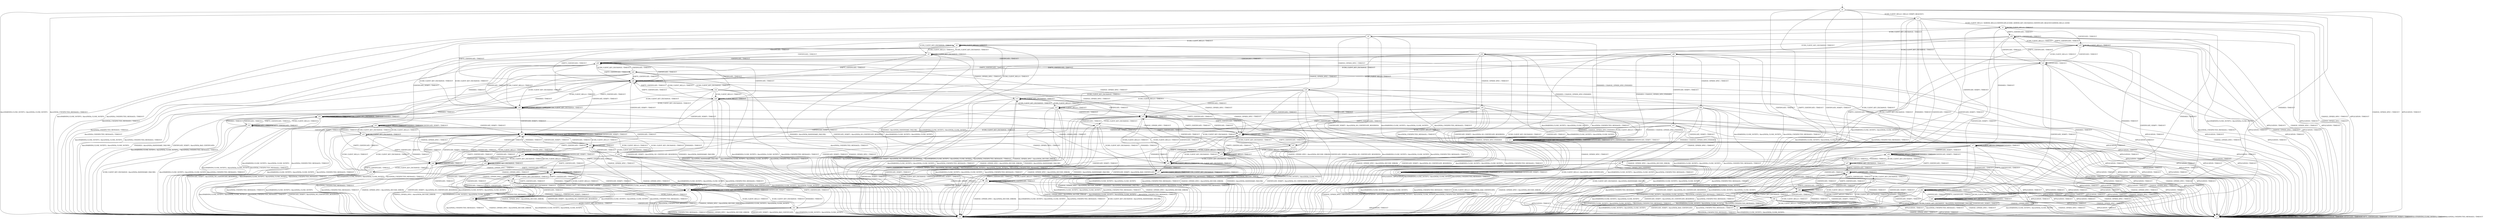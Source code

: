 digraph h5 {
s0 [label="s0"];
s1 [label="s1"];
s2 [label="s2"];
s3 [label="s3"];
s4 [label="s4"];
s5 [label="s5"];
s6 [label="s6"];
s7 [label="s7"];
s25 [label="s25"];
s35 [label="s35"];
s36 [label="s36"];
s8 [label="s8"];
s9 [label="s9"];
s10 [label="s10"];
s11 [label="s11"];
s20 [label="s20"];
s26 [label="s26"];
s30 [label="s30"];
s31 [label="s31"];
s45 [label="s45"];
s46 [label="s46"];
s47 [label="s47"];
s48 [label="s48"];
s49 [label="s49"];
s61 [label="s61"];
s12 [label="s12"];
s13 [label="s13"];
s14 [label="s14"];
s15 [label="s15"];
s21 [label="s21"];
s22 [label="s22"];
s27 [label="s27"];
s29 [label="s29"];
s32 [label="s32"];
s34 [label="s34"];
s41 [label="s41"];
s42 [label="s42"];
s56 [label="s56"];
s57 [label="s57"];
s58 [label="s58"];
s59 [label="s59"];
s16 [label="s16"];
s17 [label="s17"];
s23 [label="s23"];
s24 [label="s24"];
s28 [label="s28"];
s33 [label="s33"];
s37 [label="s37"];
s38 [label="s38"];
s43 [label="s43"];
s44 [label="s44"];
s53 [label="s53"];
s60 [label="s60"];
s18 [label="s18"];
s19 [label="s19"];
s39 [label="s39"];
s40 [label="s40"];
s50 [label="s50"];
s54 [label="s54"];
s55 [label="s55"];
s51 [label="s51"];
s52 [label="s52"];
s0 -> s1 [label="ECDH_CLIENT_HELLO / HELLO_VERIFY_REQUEST+"];
s0 -> s2 [label="ECDH_CLIENT_KEY_EXCHANGE / TIMEOUT"];
s0 -> s3 [label="CHANGE_CIPHER_SPEC / TIMEOUT"];
s0 -> s2 [label="FINISHED / TIMEOUT"];
s0 -> s3 [label="APPLICATION / TIMEOUT"];
s0 -> s2 [label="CERTIFICATE / TIMEOUT"];
s0 -> s2 [label="EMPTY_CERTIFICATE / TIMEOUT"];
s0 -> s2 [label="CERTIFICATE_VERIFY / TIMEOUT"];
s0 -> s4 [label="Alert(WARNING,CLOSE_NOTIFY) / Alert(FATAL,CLOSE_NOTIFY)"];
s0 -> s4 [label="Alert(FATAL,UNEXPECTED_MESSAGE) / TIMEOUT"];
s1 -> s5 [label="ECDH_CLIENT_HELLO / SERVER_HELLO,CERTIFICATE,ECDHE_SERVER_KEY_EXCHANGE,CERTIFICATE_REQUEST,SERVER_HELLO_DONE"];
s1 -> s2 [label="ECDH_CLIENT_KEY_EXCHANGE / TIMEOUT"];
s1 -> s3 [label="CHANGE_CIPHER_SPEC / TIMEOUT"];
s1 -> s2 [label="FINISHED / TIMEOUT"];
s1 -> s3 [label="APPLICATION / TIMEOUT"];
s1 -> s2 [label="CERTIFICATE / TIMEOUT"];
s1 -> s2 [label="EMPTY_CERTIFICATE / TIMEOUT"];
s1 -> s2 [label="CERTIFICATE_VERIFY / TIMEOUT"];
s1 -> s4 [label="Alert(WARNING,CLOSE_NOTIFY) / Alert(FATAL,CLOSE_NOTIFY)"];
s1 -> s4 [label="Alert(FATAL,UNEXPECTED_MESSAGE) / TIMEOUT"];
s2 -> s2 [label="ECDH_CLIENT_HELLO / TIMEOUT"];
s2 -> s2 [label="ECDH_CLIENT_KEY_EXCHANGE / TIMEOUT"];
s2 -> s3 [label="CHANGE_CIPHER_SPEC / TIMEOUT"];
s2 -> s2 [label="FINISHED / TIMEOUT"];
s2 -> s3 [label="APPLICATION / TIMEOUT"];
s2 -> s2 [label="CERTIFICATE / TIMEOUT"];
s2 -> s2 [label="EMPTY_CERTIFICATE / TIMEOUT"];
s2 -> s2 [label="CERTIFICATE_VERIFY / TIMEOUT"];
s2 -> s4 [label="Alert(WARNING,CLOSE_NOTIFY) / Alert(FATAL,CLOSE_NOTIFY)"];
s2 -> s4 [label="Alert(FATAL,UNEXPECTED_MESSAGE) / TIMEOUT"];
s3 -> s3 [label="ECDH_CLIENT_HELLO / TIMEOUT"];
s3 -> s3 [label="ECDH_CLIENT_KEY_EXCHANGE / TIMEOUT"];
s3 -> s3 [label="CHANGE_CIPHER_SPEC / TIMEOUT"];
s3 -> s3 [label="FINISHED / TIMEOUT"];
s3 -> s3 [label="APPLICATION / TIMEOUT"];
s3 -> s3 [label="CERTIFICATE / TIMEOUT"];
s3 -> s3 [label="EMPTY_CERTIFICATE / TIMEOUT"];
s3 -> s3 [label="CERTIFICATE_VERIFY / TIMEOUT"];
s3 -> s3 [label="Alert(WARNING,CLOSE_NOTIFY) / TIMEOUT"];
s3 -> s3 [label="Alert(FATAL,UNEXPECTED_MESSAGE) / TIMEOUT"];
s4 -> s4 [label="ECDH_CLIENT_HELLO / SOCKET_CLOSED"];
s4 -> s4 [label="ECDH_CLIENT_KEY_EXCHANGE / SOCKET_CLOSED"];
s4 -> s4 [label="CHANGE_CIPHER_SPEC / SOCKET_CLOSED"];
s4 -> s4 [label="FINISHED / SOCKET_CLOSED"];
s4 -> s4 [label="APPLICATION / SOCKET_CLOSED"];
s4 -> s4 [label="CERTIFICATE / SOCKET_CLOSED"];
s4 -> s4 [label="EMPTY_CERTIFICATE / SOCKET_CLOSED"];
s4 -> s4 [label="CERTIFICATE_VERIFY / SOCKET_CLOSED"];
s4 -> s4 [label="Alert(WARNING,CLOSE_NOTIFY) / SOCKET_CLOSED"];
s4 -> s4 [label="Alert(FATAL,UNEXPECTED_MESSAGE) / SOCKET_CLOSED"];
s5 -> s5 [label="ECDH_CLIENT_HELLO / TIMEOUT"];
s5 -> s6 [label="ECDH_CLIENT_KEY_EXCHANGE / TIMEOUT"];
s5 -> s3 [label="CHANGE_CIPHER_SPEC / TIMEOUT"];
s5 -> s7 [label="FINISHED / TIMEOUT"];
s5 -> s3 [label="APPLICATION / TIMEOUT"];
s5 -> s35 [label="CERTIFICATE / TIMEOUT"];
s5 -> s25 [label="EMPTY_CERTIFICATE / TIMEOUT"];
s5 -> s36 [label="CERTIFICATE_VERIFY / TIMEOUT"];
s5 -> s4 [label="Alert(WARNING,CLOSE_NOTIFY) / Alert(FATAL,CLOSE_NOTIFY)"];
s5 -> s4 [label="Alert(FATAL,UNEXPECTED_MESSAGE) / TIMEOUT"];
s6 -> s8 [label="ECDH_CLIENT_HELLO / TIMEOUT"];
s6 -> s9 [label="ECDH_CLIENT_KEY_EXCHANGE / TIMEOUT"];
s6 -> s10 [label="CHANGE_CIPHER_SPEC / TIMEOUT"];
s6 -> s11 [label="FINISHED / CHANGE_CIPHER_SPEC,FINISHED"];
s6 -> s3 [label="APPLICATION / TIMEOUT"];
s6 -> s20 [label="CERTIFICATE / TIMEOUT"];
s6 -> s26 [label="EMPTY_CERTIFICATE / TIMEOUT"];
s6 -> s4 [label="CERTIFICATE_VERIFY / Alert(FATAL,NO_CERTIFICATE_RESERVED)"];
s6 -> s4 [label="Alert(WARNING,CLOSE_NOTIFY) / Alert(FATAL,CLOSE_NOTIFY)"];
s6 -> s4 [label="Alert(FATAL,UNEXPECTED_MESSAGE) / TIMEOUT"];
s7 -> s7 [label="ECDH_CLIENT_HELLO / TIMEOUT"];
s7 -> s4 [label="ECDH_CLIENT_KEY_EXCHANGE / Alert(FATAL,HANDSHAKE_FAILURE)"];
s7 -> s3 [label="CHANGE_CIPHER_SPEC / TIMEOUT"];
s7 -> s7 [label="FINISHED / TIMEOUT"];
s7 -> s3 [label="APPLICATION / TIMEOUT"];
s7 -> s61 [label="CERTIFICATE / TIMEOUT"];
s7 -> s61 [label="EMPTY_CERTIFICATE / TIMEOUT"];
s7 -> s36 [label="CERTIFICATE_VERIFY / TIMEOUT"];
s7 -> s4 [label="Alert(WARNING,CLOSE_NOTIFY) / Alert(FATAL,CLOSE_NOTIFY)"];
s7 -> s4 [label="Alert(FATAL,UNEXPECTED_MESSAGE) / TIMEOUT"];
s25 -> s35 [label="ECDH_CLIENT_HELLO / TIMEOUT"];
s25 -> s30 [label="ECDH_CLIENT_KEY_EXCHANGE / TIMEOUT"];
s25 -> s3 [label="CHANGE_CIPHER_SPEC / TIMEOUT"];
s25 -> s45 [label="FINISHED / TIMEOUT"];
s25 -> s3 [label="APPLICATION / TIMEOUT"];
s25 -> s31 [label="CERTIFICATE / TIMEOUT"];
s25 -> s25 [label="EMPTY_CERTIFICATE / TIMEOUT"];
s25 -> s2 [label="CERTIFICATE_VERIFY / TIMEOUT"];
s25 -> s4 [label="Alert(WARNING,CLOSE_NOTIFY) / Alert(FATAL,CLOSE_NOTIFY)"];
s25 -> s4 [label="Alert(FATAL,UNEXPECTED_MESSAGE) / TIMEOUT"];
s35 -> s35 [label="ECDH_CLIENT_HELLO / TIMEOUT"];
s35 -> s46 [label="ECDH_CLIENT_KEY_EXCHANGE / TIMEOUT"];
s35 -> s3 [label="CHANGE_CIPHER_SPEC / TIMEOUT"];
s35 -> s45 [label="FINISHED / TIMEOUT"];
s35 -> s3 [label="APPLICATION / TIMEOUT"];
s35 -> s31 [label="CERTIFICATE / TIMEOUT"];
s35 -> s25 [label="EMPTY_CERTIFICATE / TIMEOUT"];
s35 -> s2 [label="CERTIFICATE_VERIFY / TIMEOUT"];
s35 -> s4 [label="Alert(WARNING,CLOSE_NOTIFY) / Alert(FATAL,CLOSE_NOTIFY)"];
s35 -> s4 [label="Alert(FATAL,UNEXPECTED_MESSAGE) / TIMEOUT"];
s36 -> s36 [label="ECDH_CLIENT_HELLO / TIMEOUT"];
s36 -> s47 [label="ECDH_CLIENT_KEY_EXCHANGE / TIMEOUT"];
s36 -> s3 [label="CHANGE_CIPHER_SPEC / TIMEOUT"];
s36 -> s36 [label="FINISHED / TIMEOUT"];
s36 -> s3 [label="APPLICATION / TIMEOUT"];
s36 -> s48 [label="CERTIFICATE / TIMEOUT"];
s36 -> s49 [label="EMPTY_CERTIFICATE / TIMEOUT"];
s36 -> s36 [label="CERTIFICATE_VERIFY / TIMEOUT"];
s36 -> s4 [label="Alert(WARNING,CLOSE_NOTIFY) / Alert(FATAL,CLOSE_NOTIFY)"];
s36 -> s4 [label="Alert(FATAL,UNEXPECTED_MESSAGE) / TIMEOUT"];
s8 -> s8 [label="ECDH_CLIENT_HELLO / TIMEOUT"];
s8 -> s9 [label="ECDH_CLIENT_KEY_EXCHANGE / TIMEOUT"];
s8 -> s12 [label="CHANGE_CIPHER_SPEC / TIMEOUT"];
s8 -> s4 [label="FINISHED / Alert(FATAL,HANDSHAKE_FAILURE)"];
s8 -> s3 [label="APPLICATION / TIMEOUT"];
s8 -> s20 [label="CERTIFICATE / TIMEOUT"];
s8 -> s26 [label="EMPTY_CERTIFICATE / TIMEOUT"];
s8 -> s21 [label="CERTIFICATE_VERIFY / TIMEOUT"];
s8 -> s4 [label="Alert(WARNING,CLOSE_NOTIFY) / Alert(FATAL,CLOSE_NOTIFY)"];
s8 -> s4 [label="Alert(FATAL,UNEXPECTED_MESSAGE) / TIMEOUT"];
s9 -> s8 [label="ECDH_CLIENT_HELLO / TIMEOUT"];
s9 -> s9 [label="ECDH_CLIENT_KEY_EXCHANGE / TIMEOUT"];
s9 -> s13 [label="CHANGE_CIPHER_SPEC / TIMEOUT"];
s9 -> s4 [label="FINISHED / Alert(FATAL,HANDSHAKE_FAILURE)"];
s9 -> s3 [label="APPLICATION / TIMEOUT"];
s9 -> s20 [label="CERTIFICATE / TIMEOUT"];
s9 -> s26 [label="EMPTY_CERTIFICATE / TIMEOUT"];
s9 -> s4 [label="CERTIFICATE_VERIFY / Alert(FATAL,NO_CERTIFICATE_RESERVED)"];
s9 -> s4 [label="Alert(WARNING,CLOSE_NOTIFY) / Alert(FATAL,CLOSE_NOTIFY)"];
s9 -> s4 [label="Alert(FATAL,UNEXPECTED_MESSAGE) / TIMEOUT"];
s10 -> s12 [label="ECDH_CLIENT_HELLO / TIMEOUT"];
s10 -> s13 [label="ECDH_CLIENT_KEY_EXCHANGE / TIMEOUT"];
s10 -> s4 [label="CHANGE_CIPHER_SPEC / Alert(FATAL,DECODE_ERROR)"];
s10 -> s14 [label="FINISHED / CHANGE_CIPHER_SPEC,FINISHED"];
s10 -> s3 [label="APPLICATION / TIMEOUT"];
s10 -> s15 [label="CERTIFICATE / TIMEOUT"];
s10 -> s27 [label="EMPTY_CERTIFICATE / TIMEOUT"];
s10 -> s4 [label="CERTIFICATE_VERIFY / Alert(FATAL,NO_CERTIFICATE_RESERVED)"];
s10 -> s4 [label="Alert(WARNING,CLOSE_NOTIFY) / Alert(FATAL,CLOSE_NOTIFY)"];
s10 -> s4 [label="Alert(FATAL,UNEXPECTED_MESSAGE) / TIMEOUT"];
s11 -> s11 [label="ECDH_CLIENT_HELLO / TIMEOUT"];
s11 -> s11 [label="ECDH_CLIENT_KEY_EXCHANGE / TIMEOUT"];
s11 -> s14 [label="CHANGE_CIPHER_SPEC / TIMEOUT"];
s11 -> s11 [label="FINISHED / TIMEOUT"];
s11 -> s4 [label="APPLICATION / APPLICATION"];
s11 -> s11 [label="CERTIFICATE / TIMEOUT"];
s11 -> s11 [label="EMPTY_CERTIFICATE / TIMEOUT"];
s11 -> s11 [label="CERTIFICATE_VERIFY / TIMEOUT"];
s11 -> s4 [label="Alert(WARNING,CLOSE_NOTIFY) / Alert(FATAL,CLOSE_NOTIFY)"];
s11 -> s4 [label="Alert(FATAL,UNEXPECTED_MESSAGE) / TIMEOUT"];
s20 -> s29 [label="ECDH_CLIENT_HELLO / TIMEOUT"];
s20 -> s22 [label="ECDH_CLIENT_KEY_EXCHANGE / TIMEOUT"];
s20 -> s15 [label="CHANGE_CIPHER_SPEC / TIMEOUT"];
s20 -> s41 [label="FINISHED / TIMEOUT"];
s20 -> s3 [label="APPLICATION / TIMEOUT"];
s20 -> s20 [label="CERTIFICATE / TIMEOUT"];
s20 -> s26 [label="EMPTY_CERTIFICATE / TIMEOUT"];
s20 -> s42 [label="CERTIFICATE_VERIFY / TIMEOUT"];
s20 -> s4 [label="Alert(WARNING,CLOSE_NOTIFY) / Alert(FATAL,CLOSE_NOTIFY)"];
s20 -> s4 [label="Alert(FATAL,UNEXPECTED_MESSAGE) / TIMEOUT"];
s26 -> s29 [label="ECDH_CLIENT_HELLO / TIMEOUT"];
s26 -> s32 [label="ECDH_CLIENT_KEY_EXCHANGE / TIMEOUT"];
s26 -> s27 [label="CHANGE_CIPHER_SPEC / TIMEOUT"];
s26 -> s41 [label="FINISHED / TIMEOUT"];
s26 -> s3 [label="APPLICATION / TIMEOUT"];
s26 -> s20 [label="CERTIFICATE / TIMEOUT"];
s26 -> s26 [label="EMPTY_CERTIFICATE / TIMEOUT"];
s26 -> s42 [label="CERTIFICATE_VERIFY / TIMEOUT"];
s26 -> s4 [label="Alert(WARNING,CLOSE_NOTIFY) / Alert(FATAL,CLOSE_NOTIFY)"];
s26 -> s4 [label="Alert(FATAL,UNEXPECTED_MESSAGE) / TIMEOUT"];
s30 -> s24 [label="ECDH_CLIENT_HELLO / TIMEOUT"];
s30 -> s29 [label="ECDH_CLIENT_KEY_EXCHANGE / TIMEOUT"];
s30 -> s34 [label="CHANGE_CIPHER_SPEC / TIMEOUT"];
s30 -> s11 [label="FINISHED / CHANGE_CIPHER_SPEC,FINISHED"];
s30 -> s3 [label="APPLICATION / TIMEOUT"];
s30 -> s20 [label="CERTIFICATE / TIMEOUT"];
s30 -> s26 [label="EMPTY_CERTIFICATE / TIMEOUT"];
s30 -> s4 [label="CERTIFICATE_VERIFY / Alert(FATAL,NO_CERTIFICATE_RESERVED)"];
s30 -> s4 [label="Alert(WARNING,CLOSE_NOTIFY) / Alert(FATAL,CLOSE_NOTIFY)"];
s30 -> s4 [label="Alert(FATAL,UNEXPECTED_MESSAGE) / TIMEOUT"];
s31 -> s35 [label="ECDH_CLIENT_HELLO / TIMEOUT"];
s31 -> s22 [label="ECDH_CLIENT_KEY_EXCHANGE / TIMEOUT"];
s31 -> s3 [label="CHANGE_CIPHER_SPEC / TIMEOUT"];
s31 -> s45 [label="FINISHED / TIMEOUT"];
s31 -> s3 [label="APPLICATION / TIMEOUT"];
s31 -> s31 [label="CERTIFICATE / TIMEOUT"];
s31 -> s25 [label="EMPTY_CERTIFICATE / TIMEOUT"];
s31 -> s2 [label="CERTIFICATE_VERIFY / TIMEOUT"];
s31 -> s4 [label="Alert(WARNING,CLOSE_NOTIFY) / Alert(FATAL,CLOSE_NOTIFY)"];
s31 -> s4 [label="Alert(FATAL,UNEXPECTED_MESSAGE) / TIMEOUT"];
s45 -> s45 [label="ECDH_CLIENT_HELLO / TIMEOUT"];
s45 -> s45 [label="ECDH_CLIENT_KEY_EXCHANGE / TIMEOUT"];
s45 -> s3 [label="CHANGE_CIPHER_SPEC / TIMEOUT"];
s45 -> s45 [label="FINISHED / TIMEOUT"];
s45 -> s3 [label="APPLICATION / TIMEOUT"];
s45 -> s61 [label="CERTIFICATE / TIMEOUT"];
s45 -> s61 [label="EMPTY_CERTIFICATE / TIMEOUT"];
s45 -> s2 [label="CERTIFICATE_VERIFY / TIMEOUT"];
s45 -> s4 [label="Alert(WARNING,CLOSE_NOTIFY) / Alert(FATAL,CLOSE_NOTIFY)"];
s45 -> s4 [label="Alert(FATAL,UNEXPECTED_MESSAGE) / TIMEOUT"];
s46 -> s24 [label="ECDH_CLIENT_HELLO / TIMEOUT"];
s46 -> s29 [label="ECDH_CLIENT_KEY_EXCHANGE / TIMEOUT"];
s46 -> s56 [label="CHANGE_CIPHER_SPEC / TIMEOUT"];
s46 -> s11 [label="FINISHED / CHANGE_CIPHER_SPEC,FINISHED"];
s46 -> s3 [label="APPLICATION / TIMEOUT"];
s46 -> s20 [label="CERTIFICATE / TIMEOUT"];
s46 -> s26 [label="EMPTY_CERTIFICATE / TIMEOUT"];
s46 -> s57 [label="CERTIFICATE_VERIFY / TIMEOUT"];
s46 -> s4 [label="Alert(WARNING,CLOSE_NOTIFY) / Alert(FATAL,CLOSE_NOTIFY)"];
s46 -> s4 [label="Alert(FATAL,UNEXPECTED_MESSAGE) / TIMEOUT"];
s47 -> s36 [label="ECDH_CLIENT_HELLO / TIMEOUT"];
s47 -> s47 [label="ECDH_CLIENT_KEY_EXCHANGE / TIMEOUT"];
s47 -> s3 [label="CHANGE_CIPHER_SPEC / TIMEOUT"];
s47 -> s36 [label="FINISHED / TIMEOUT"];
s47 -> s3 [label="APPLICATION / TIMEOUT"];
s47 -> s48 [label="CERTIFICATE / TIMEOUT"];
s47 -> s49 [label="EMPTY_CERTIFICATE / TIMEOUT"];
s47 -> s4 [label="CERTIFICATE_VERIFY / Alert(FATAL,NO_CERTIFICATE_RESERVED)"];
s47 -> s4 [label="Alert(WARNING,CLOSE_NOTIFY) / Alert(FATAL,CLOSE_NOTIFY)"];
s47 -> s4 [label="Alert(FATAL,UNEXPECTED_MESSAGE) / TIMEOUT"];
s48 -> s2 [label="ECDH_CLIENT_HELLO / TIMEOUT"];
s48 -> s58 [label="ECDH_CLIENT_KEY_EXCHANGE / TIMEOUT"];
s48 -> s3 [label="CHANGE_CIPHER_SPEC / TIMEOUT"];
s48 -> s2 [label="FINISHED / TIMEOUT"];
s48 -> s3 [label="APPLICATION / TIMEOUT"];
s48 -> s48 [label="CERTIFICATE / TIMEOUT"];
s48 -> s49 [label="EMPTY_CERTIFICATE / TIMEOUT"];
s48 -> s2 [label="CERTIFICATE_VERIFY / TIMEOUT"];
s48 -> s4 [label="Alert(WARNING,CLOSE_NOTIFY) / Alert(FATAL,CLOSE_NOTIFY)"];
s48 -> s4 [label="Alert(FATAL,UNEXPECTED_MESSAGE) / TIMEOUT"];
s49 -> s2 [label="ECDH_CLIENT_HELLO / TIMEOUT"];
s49 -> s59 [label="ECDH_CLIENT_KEY_EXCHANGE / TIMEOUT"];
s49 -> s3 [label="CHANGE_CIPHER_SPEC / TIMEOUT"];
s49 -> s2 [label="FINISHED / TIMEOUT"];
s49 -> s3 [label="APPLICATION / TIMEOUT"];
s49 -> s48 [label="CERTIFICATE / TIMEOUT"];
s49 -> s49 [label="EMPTY_CERTIFICATE / TIMEOUT"];
s49 -> s2 [label="CERTIFICATE_VERIFY / TIMEOUT"];
s49 -> s4 [label="Alert(WARNING,CLOSE_NOTIFY) / Alert(FATAL,CLOSE_NOTIFY)"];
s49 -> s4 [label="Alert(FATAL,UNEXPECTED_MESSAGE) / TIMEOUT"];
s61 -> s45 [label="ECDH_CLIENT_HELLO / TIMEOUT"];
s61 -> s4 [label="ECDH_CLIENT_KEY_EXCHANGE / Alert(FATAL,HANDSHAKE_FAILURE)"];
s61 -> s3 [label="CHANGE_CIPHER_SPEC / TIMEOUT"];
s61 -> s45 [label="FINISHED / TIMEOUT"];
s61 -> s3 [label="APPLICATION / TIMEOUT"];
s61 -> s61 [label="CERTIFICATE / TIMEOUT"];
s61 -> s61 [label="EMPTY_CERTIFICATE / TIMEOUT"];
s61 -> s2 [label="CERTIFICATE_VERIFY / TIMEOUT"];
s61 -> s4 [label="Alert(WARNING,CLOSE_NOTIFY) / Alert(FATAL,CLOSE_NOTIFY)"];
s61 -> s4 [label="Alert(FATAL,UNEXPECTED_MESSAGE) / TIMEOUT"];
s12 -> s12 [label="ECDH_CLIENT_HELLO / TIMEOUT"];
s12 -> s13 [label="ECDH_CLIENT_KEY_EXCHANGE / TIMEOUT"];
s12 -> s4 [label="CHANGE_CIPHER_SPEC / Alert(FATAL,DECODE_ERROR)"];
s12 -> s4 [label="FINISHED / Alert(FATAL,HANDSHAKE_FAILURE)"];
s12 -> s3 [label="APPLICATION / TIMEOUT"];
s12 -> s15 [label="CERTIFICATE / TIMEOUT"];
s12 -> s27 [label="EMPTY_CERTIFICATE / TIMEOUT"];
s12 -> s16 [label="CERTIFICATE_VERIFY / TIMEOUT"];
s12 -> s4 [label="Alert(WARNING,CLOSE_NOTIFY) / Alert(FATAL,CLOSE_NOTIFY)"];
s12 -> s4 [label="Alert(FATAL,UNEXPECTED_MESSAGE) / TIMEOUT"];
s13 -> s12 [label="ECDH_CLIENT_HELLO / TIMEOUT"];
s13 -> s13 [label="ECDH_CLIENT_KEY_EXCHANGE / TIMEOUT"];
s13 -> s4 [label="CHANGE_CIPHER_SPEC / Alert(FATAL,DECODE_ERROR)"];
s13 -> s4 [label="FINISHED / Alert(FATAL,HANDSHAKE_FAILURE)"];
s13 -> s3 [label="APPLICATION / TIMEOUT"];
s13 -> s15 [label="CERTIFICATE / TIMEOUT"];
s13 -> s27 [label="EMPTY_CERTIFICATE / TIMEOUT"];
s13 -> s4 [label="CERTIFICATE_VERIFY / Alert(FATAL,NO_CERTIFICATE_RESERVED)"];
s13 -> s4 [label="Alert(WARNING,CLOSE_NOTIFY) / Alert(FATAL,CLOSE_NOTIFY)"];
s13 -> s4 [label="Alert(FATAL,UNEXPECTED_MESSAGE) / TIMEOUT"];
s14 -> s14 [label="ECDH_CLIENT_HELLO / TIMEOUT"];
s14 -> s14 [label="ECDH_CLIENT_KEY_EXCHANGE / TIMEOUT"];
s14 -> s4 [label="CHANGE_CIPHER_SPEC / Alert(FATAL,DECODE_ERROR)"];
s14 -> s14 [label="FINISHED / TIMEOUT"];
s14 -> s4 [label="APPLICATION / APPLICATION"];
s14 -> s14 [label="CERTIFICATE / TIMEOUT"];
s14 -> s14 [label="EMPTY_CERTIFICATE / TIMEOUT"];
s14 -> s14 [label="CERTIFICATE_VERIFY / TIMEOUT"];
s14 -> s4 [label="Alert(WARNING,CLOSE_NOTIFY) / Alert(FATAL,CLOSE_NOTIFY)"];
s14 -> s4 [label="Alert(FATAL,UNEXPECTED_MESSAGE) / TIMEOUT"];
s15 -> s28 [label="ECDH_CLIENT_HELLO / TIMEOUT"];
s15 -> s17 [label="ECDH_CLIENT_KEY_EXCHANGE / TIMEOUT"];
s15 -> s4 [label="CHANGE_CIPHER_SPEC / Alert(FATAL,DECODE_ERROR)"];
s15 -> s37 [label="FINISHED / TIMEOUT"];
s15 -> s3 [label="APPLICATION / TIMEOUT"];
s15 -> s15 [label="CERTIFICATE / TIMEOUT"];
s15 -> s27 [label="EMPTY_CERTIFICATE / TIMEOUT"];
s15 -> s38 [label="CERTIFICATE_VERIFY / TIMEOUT"];
s15 -> s4 [label="Alert(WARNING,CLOSE_NOTIFY) / Alert(FATAL,CLOSE_NOTIFY)"];
s15 -> s4 [label="Alert(FATAL,UNEXPECTED_MESSAGE) / TIMEOUT"];
s21 -> s21 [label="ECDH_CLIENT_HELLO / TIMEOUT"];
s21 -> s23 [label="ECDH_CLIENT_KEY_EXCHANGE / TIMEOUT"];
s21 -> s16 [label="CHANGE_CIPHER_SPEC / TIMEOUT"];
s21 -> s21 [label="FINISHED / TIMEOUT"];
s21 -> s3 [label="APPLICATION / TIMEOUT"];
s21 -> s43 [label="CERTIFICATE / TIMEOUT"];
s21 -> s44 [label="EMPTY_CERTIFICATE / TIMEOUT"];
s21 -> s21 [label="CERTIFICATE_VERIFY / TIMEOUT"];
s21 -> s4 [label="Alert(WARNING,CLOSE_NOTIFY) / Alert(FATAL,CLOSE_NOTIFY)"];
s21 -> s4 [label="Alert(FATAL,UNEXPECTED_MESSAGE) / TIMEOUT"];
s22 -> s24 [label="ECDH_CLIENT_HELLO / TIMEOUT"];
s22 -> s29 [label="ECDH_CLIENT_KEY_EXCHANGE / TIMEOUT"];
s22 -> s17 [label="CHANGE_CIPHER_SPEC / TIMEOUT"];
s22 -> s4 [label="FINISHED / Alert(FATAL,HANDSHAKE_FAILURE)"];
s22 -> s3 [label="APPLICATION / TIMEOUT"];
s22 -> s20 [label="CERTIFICATE / TIMEOUT"];
s22 -> s26 [label="EMPTY_CERTIFICATE / TIMEOUT"];
s22 -> s4 [label="CERTIFICATE_VERIFY / Alert(FATAL,BAD_CERTIFICATE)"];
s22 -> s4 [label="Alert(WARNING,CLOSE_NOTIFY) / Alert(FATAL,CLOSE_NOTIFY)"];
s22 -> s4 [label="Alert(FATAL,UNEXPECTED_MESSAGE) / TIMEOUT"];
s27 -> s28 [label="ECDH_CLIENT_HELLO / TIMEOUT"];
s27 -> s33 [label="ECDH_CLIENT_KEY_EXCHANGE / TIMEOUT"];
s27 -> s4 [label="CHANGE_CIPHER_SPEC / Alert(FATAL,DECODE_ERROR)"];
s27 -> s37 [label="FINISHED / TIMEOUT"];
s27 -> s3 [label="APPLICATION / TIMEOUT"];
s27 -> s15 [label="CERTIFICATE / TIMEOUT"];
s27 -> s27 [label="EMPTY_CERTIFICATE / TIMEOUT"];
s27 -> s38 [label="CERTIFICATE_VERIFY / TIMEOUT"];
s27 -> s4 [label="Alert(WARNING,CLOSE_NOTIFY) / Alert(FATAL,CLOSE_NOTIFY)"];
s27 -> s4 [label="Alert(FATAL,UNEXPECTED_MESSAGE) / TIMEOUT"];
s29 -> s29 [label="ECDH_CLIENT_HELLO / TIMEOUT"];
s29 -> s29 [label="ECDH_CLIENT_KEY_EXCHANGE / TIMEOUT"];
s29 -> s28 [label="CHANGE_CIPHER_SPEC / TIMEOUT"];
s29 -> s41 [label="FINISHED / TIMEOUT"];
s29 -> s3 [label="APPLICATION / TIMEOUT"];
s29 -> s20 [label="CERTIFICATE / TIMEOUT"];
s29 -> s26 [label="EMPTY_CERTIFICATE / TIMEOUT"];
s29 -> s42 [label="CERTIFICATE_VERIFY / TIMEOUT"];
s29 -> s4 [label="Alert(WARNING,CLOSE_NOTIFY) / Alert(FATAL,CLOSE_NOTIFY)"];
s29 -> s4 [label="Alert(FATAL,UNEXPECTED_MESSAGE) / TIMEOUT"];
s32 -> s24 [label="ECDH_CLIENT_HELLO / TIMEOUT"];
s32 -> s29 [label="ECDH_CLIENT_KEY_EXCHANGE / TIMEOUT"];
s32 -> s33 [label="CHANGE_CIPHER_SPEC / TIMEOUT"];
s32 -> s4 [label="FINISHED / Alert(FATAL,HANDSHAKE_FAILURE)"];
s32 -> s3 [label="APPLICATION / TIMEOUT"];
s32 -> s20 [label="CERTIFICATE / TIMEOUT"];
s32 -> s26 [label="EMPTY_CERTIFICATE / TIMEOUT"];
s32 -> s4 [label="CERTIFICATE_VERIFY / Alert(FATAL,NO_CERTIFICATE_RESERVED)"];
s32 -> s4 [label="Alert(WARNING,CLOSE_NOTIFY) / Alert(FATAL,CLOSE_NOTIFY)"];
s32 -> s4 [label="Alert(FATAL,UNEXPECTED_MESSAGE) / TIMEOUT"];
s34 -> s19 [label="ECDH_CLIENT_HELLO / TIMEOUT"];
s34 -> s28 [label="ECDH_CLIENT_KEY_EXCHANGE / TIMEOUT"];
s34 -> s4 [label="CHANGE_CIPHER_SPEC / Alert(FATAL,DECODE_ERROR)"];
s34 -> s14 [label="FINISHED / CHANGE_CIPHER_SPEC,FINISHED"];
s34 -> s3 [label="APPLICATION / TIMEOUT"];
s34 -> s15 [label="CERTIFICATE / TIMEOUT"];
s34 -> s27 [label="EMPTY_CERTIFICATE / TIMEOUT"];
s34 -> s4 [label="CERTIFICATE_VERIFY / Alert(FATAL,NO_CERTIFICATE_RESERVED)"];
s34 -> s4 [label="Alert(WARNING,CLOSE_NOTIFY) / Alert(FATAL,CLOSE_NOTIFY)"];
s34 -> s4 [label="Alert(FATAL,UNEXPECTED_MESSAGE) / TIMEOUT"];
s41 -> s41 [label="ECDH_CLIENT_HELLO / TIMEOUT"];
s41 -> s41 [label="ECDH_CLIENT_KEY_EXCHANGE / TIMEOUT"];
s41 -> s37 [label="CHANGE_CIPHER_SPEC / TIMEOUT"];
s41 -> s41 [label="FINISHED / TIMEOUT"];
s41 -> s3 [label="APPLICATION / TIMEOUT"];
s41 -> s53 [label="CERTIFICATE / TIMEOUT"];
s41 -> s53 [label="EMPTY_CERTIFICATE / TIMEOUT"];
s41 -> s42 [label="CERTIFICATE_VERIFY / TIMEOUT"];
s41 -> s4 [label="Alert(WARNING,CLOSE_NOTIFY) / Alert(FATAL,CLOSE_NOTIFY)"];
s41 -> s4 [label="Alert(FATAL,UNEXPECTED_MESSAGE) / TIMEOUT"];
s42 -> s42 [label="ECDH_CLIENT_HELLO / TIMEOUT"];
s42 -> s42 [label="ECDH_CLIENT_KEY_EXCHANGE / TIMEOUT"];
s42 -> s38 [label="CHANGE_CIPHER_SPEC / TIMEOUT"];
s42 -> s42 [label="FINISHED / TIMEOUT"];
s42 -> s3 [label="APPLICATION / TIMEOUT"];
s42 -> s43 [label="CERTIFICATE / TIMEOUT"];
s42 -> s44 [label="EMPTY_CERTIFICATE / TIMEOUT"];
s42 -> s42 [label="CERTIFICATE_VERIFY / TIMEOUT"];
s42 -> s4 [label="Alert(WARNING,CLOSE_NOTIFY) / Alert(FATAL,CLOSE_NOTIFY)"];
s42 -> s4 [label="Alert(FATAL,UNEXPECTED_MESSAGE) / TIMEOUT"];
s56 -> s19 [label="ECDH_CLIENT_HELLO / TIMEOUT"];
s56 -> s28 [label="ECDH_CLIENT_KEY_EXCHANGE / TIMEOUT"];
s56 -> s4 [label="CHANGE_CIPHER_SPEC / Alert(FATAL,DECODE_ERROR)"];
s56 -> s14 [label="FINISHED / CHANGE_CIPHER_SPEC,FINISHED"];
s56 -> s3 [label="APPLICATION / TIMEOUT"];
s56 -> s15 [label="CERTIFICATE / TIMEOUT"];
s56 -> s27 [label="EMPTY_CERTIFICATE / TIMEOUT"];
s56 -> s60 [label="CERTIFICATE_VERIFY / TIMEOUT"];
s56 -> s4 [label="Alert(WARNING,CLOSE_NOTIFY) / Alert(FATAL,CLOSE_NOTIFY)"];
s56 -> s4 [label="Alert(FATAL,UNEXPECTED_MESSAGE) / TIMEOUT"];
s57 -> s4 [label="ECDH_CLIENT_HELLO / Alert(FATAL,BAD_CERTIFICATE)"];
s57 -> s42 [label="ECDH_CLIENT_KEY_EXCHANGE / TIMEOUT"];
s57 -> s60 [label="CHANGE_CIPHER_SPEC / TIMEOUT"];
s57 -> s11 [label="FINISHED / CHANGE_CIPHER_SPEC,FINISHED"];
s57 -> s3 [label="APPLICATION / TIMEOUT"];
s57 -> s43 [label="CERTIFICATE / TIMEOUT"];
s57 -> s44 [label="EMPTY_CERTIFICATE / TIMEOUT"];
s57 -> s42 [label="CERTIFICATE_VERIFY / TIMEOUT"];
s57 -> s4 [label="Alert(WARNING,CLOSE_NOTIFY) / Alert(FATAL,CLOSE_NOTIFY)"];
s57 -> s4 [label="Alert(FATAL,UNEXPECTED_MESSAGE) / TIMEOUT"];
s58 -> s2 [label="ECDH_CLIENT_HELLO / TIMEOUT"];
s58 -> s2 [label="ECDH_CLIENT_KEY_EXCHANGE / TIMEOUT"];
s58 -> s3 [label="CHANGE_CIPHER_SPEC / TIMEOUT"];
s58 -> s2 [label="FINISHED / TIMEOUT"];
s58 -> s3 [label="APPLICATION / TIMEOUT"];
s58 -> s48 [label="CERTIFICATE / TIMEOUT"];
s58 -> s49 [label="EMPTY_CERTIFICATE / TIMEOUT"];
s58 -> s4 [label="CERTIFICATE_VERIFY / Alert(FATAL,BAD_CERTIFICATE)"];
s58 -> s4 [label="Alert(WARNING,CLOSE_NOTIFY) / Alert(FATAL,CLOSE_NOTIFY)"];
s58 -> s4 [label="Alert(FATAL,UNEXPECTED_MESSAGE) / TIMEOUT"];
s59 -> s2 [label="ECDH_CLIENT_HELLO / TIMEOUT"];
s59 -> s2 [label="ECDH_CLIENT_KEY_EXCHANGE / TIMEOUT"];
s59 -> s3 [label="CHANGE_CIPHER_SPEC / TIMEOUT"];
s59 -> s2 [label="FINISHED / TIMEOUT"];
s59 -> s3 [label="APPLICATION / TIMEOUT"];
s59 -> s48 [label="CERTIFICATE / TIMEOUT"];
s59 -> s49 [label="EMPTY_CERTIFICATE / TIMEOUT"];
s59 -> s4 [label="CERTIFICATE_VERIFY / Alert(FATAL,NO_CERTIFICATE_RESERVED)"];
s59 -> s4 [label="Alert(WARNING,CLOSE_NOTIFY) / Alert(FATAL,CLOSE_NOTIFY)"];
s59 -> s4 [label="Alert(FATAL,UNEXPECTED_MESSAGE) / TIMEOUT"];
s16 -> s16 [label="ECDH_CLIENT_HELLO / TIMEOUT"];
s16 -> s18 [label="ECDH_CLIENT_KEY_EXCHANGE / TIMEOUT"];
s16 -> s4 [label="CHANGE_CIPHER_SPEC / Alert(FATAL,DECODE_ERROR)"];
s16 -> s16 [label="FINISHED / TIMEOUT"];
s16 -> s3 [label="APPLICATION / TIMEOUT"];
s16 -> s39 [label="CERTIFICATE / TIMEOUT"];
s16 -> s40 [label="EMPTY_CERTIFICATE / TIMEOUT"];
s16 -> s16 [label="CERTIFICATE_VERIFY / TIMEOUT"];
s16 -> s4 [label="Alert(WARNING,CLOSE_NOTIFY) / Alert(FATAL,CLOSE_NOTIFY)"];
s16 -> s4 [label="Alert(FATAL,UNEXPECTED_MESSAGE) / TIMEOUT"];
s17 -> s19 [label="ECDH_CLIENT_HELLO / TIMEOUT"];
s17 -> s28 [label="ECDH_CLIENT_KEY_EXCHANGE / TIMEOUT"];
s17 -> s4 [label="CHANGE_CIPHER_SPEC / Alert(FATAL,DECODE_ERROR)"];
s17 -> s4 [label="FINISHED / Alert(FATAL,HANDSHAKE_FAILURE)"];
s17 -> s3 [label="APPLICATION / TIMEOUT"];
s17 -> s15 [label="CERTIFICATE / TIMEOUT"];
s17 -> s27 [label="EMPTY_CERTIFICATE / TIMEOUT"];
s17 -> s4 [label="CERTIFICATE_VERIFY / Alert(FATAL,BAD_CERTIFICATE)"];
s17 -> s4 [label="Alert(WARNING,CLOSE_NOTIFY) / Alert(FATAL,CLOSE_NOTIFY)"];
s17 -> s4 [label="Alert(FATAL,UNEXPECTED_MESSAGE) / TIMEOUT"];
s23 -> s21 [label="ECDH_CLIENT_HELLO / TIMEOUT"];
s23 -> s23 [label="ECDH_CLIENT_KEY_EXCHANGE / TIMEOUT"];
s23 -> s18 [label="CHANGE_CIPHER_SPEC / TIMEOUT"];
s23 -> s21 [label="FINISHED / TIMEOUT"];
s23 -> s3 [label="APPLICATION / TIMEOUT"];
s23 -> s43 [label="CERTIFICATE / TIMEOUT"];
s23 -> s44 [label="EMPTY_CERTIFICATE / TIMEOUT"];
s23 -> s4 [label="CERTIFICATE_VERIFY / Alert(FATAL,NO_CERTIFICATE_RESERVED)"];
s23 -> s4 [label="Alert(WARNING,CLOSE_NOTIFY) / Alert(FATAL,CLOSE_NOTIFY)"];
s23 -> s4 [label="Alert(FATAL,UNEXPECTED_MESSAGE) / TIMEOUT"];
s24 -> s24 [label="ECDH_CLIENT_HELLO / TIMEOUT"];
s24 -> s29 [label="ECDH_CLIENT_KEY_EXCHANGE / TIMEOUT"];
s24 -> s19 [label="CHANGE_CIPHER_SPEC / TIMEOUT"];
s24 -> s4 [label="FINISHED / Alert(FATAL,HANDSHAKE_FAILURE)"];
s24 -> s3 [label="APPLICATION / TIMEOUT"];
s24 -> s20 [label="CERTIFICATE / TIMEOUT"];
s24 -> s26 [label="EMPTY_CERTIFICATE / TIMEOUT"];
s24 -> s42 [label="CERTIFICATE_VERIFY / TIMEOUT"];
s24 -> s4 [label="Alert(WARNING,CLOSE_NOTIFY) / Alert(FATAL,CLOSE_NOTIFY)"];
s24 -> s4 [label="Alert(FATAL,UNEXPECTED_MESSAGE) / TIMEOUT"];
s28 -> s28 [label="ECDH_CLIENT_HELLO / TIMEOUT"];
s28 -> s28 [label="ECDH_CLIENT_KEY_EXCHANGE / TIMEOUT"];
s28 -> s4 [label="CHANGE_CIPHER_SPEC / Alert(FATAL,DECODE_ERROR)"];
s28 -> s37 [label="FINISHED / TIMEOUT"];
s28 -> s3 [label="APPLICATION / TIMEOUT"];
s28 -> s15 [label="CERTIFICATE / TIMEOUT"];
s28 -> s27 [label="EMPTY_CERTIFICATE / TIMEOUT"];
s28 -> s38 [label="CERTIFICATE_VERIFY / TIMEOUT"];
s28 -> s4 [label="Alert(WARNING,CLOSE_NOTIFY) / Alert(FATAL,CLOSE_NOTIFY)"];
s28 -> s4 [label="Alert(FATAL,UNEXPECTED_MESSAGE) / TIMEOUT"];
s33 -> s19 [label="ECDH_CLIENT_HELLO / TIMEOUT"];
s33 -> s28 [label="ECDH_CLIENT_KEY_EXCHANGE / TIMEOUT"];
s33 -> s4 [label="CHANGE_CIPHER_SPEC / Alert(FATAL,DECODE_ERROR)"];
s33 -> s4 [label="FINISHED / Alert(FATAL,HANDSHAKE_FAILURE)"];
s33 -> s3 [label="APPLICATION / TIMEOUT"];
s33 -> s15 [label="CERTIFICATE / TIMEOUT"];
s33 -> s27 [label="EMPTY_CERTIFICATE / TIMEOUT"];
s33 -> s4 [label="CERTIFICATE_VERIFY / Alert(FATAL,NO_CERTIFICATE_RESERVED)"];
s33 -> s4 [label="Alert(WARNING,CLOSE_NOTIFY) / Alert(FATAL,CLOSE_NOTIFY)"];
s33 -> s4 [label="Alert(FATAL,UNEXPECTED_MESSAGE) / TIMEOUT"];
s37 -> s37 [label="ECDH_CLIENT_HELLO / TIMEOUT"];
s37 -> s37 [label="ECDH_CLIENT_KEY_EXCHANGE / TIMEOUT"];
s37 -> s4 [label="CHANGE_CIPHER_SPEC / Alert(FATAL,DECODE_ERROR)"];
s37 -> s37 [label="FINISHED / TIMEOUT"];
s37 -> s3 [label="APPLICATION / TIMEOUT"];
s37 -> s50 [label="CERTIFICATE / TIMEOUT"];
s37 -> s50 [label="EMPTY_CERTIFICATE / TIMEOUT"];
s37 -> s38 [label="CERTIFICATE_VERIFY / TIMEOUT"];
s37 -> s4 [label="Alert(WARNING,CLOSE_NOTIFY) / Alert(FATAL,CLOSE_NOTIFY)"];
s37 -> s4 [label="Alert(FATAL,UNEXPECTED_MESSAGE) / TIMEOUT"];
s38 -> s38 [label="ECDH_CLIENT_HELLO / TIMEOUT"];
s38 -> s38 [label="ECDH_CLIENT_KEY_EXCHANGE / TIMEOUT"];
s38 -> s4 [label="CHANGE_CIPHER_SPEC / Alert(FATAL,DECODE_ERROR)"];
s38 -> s38 [label="FINISHED / TIMEOUT"];
s38 -> s3 [label="APPLICATION / TIMEOUT"];
s38 -> s39 [label="CERTIFICATE / TIMEOUT"];
s38 -> s40 [label="EMPTY_CERTIFICATE / TIMEOUT"];
s38 -> s38 [label="CERTIFICATE_VERIFY / TIMEOUT"];
s38 -> s4 [label="Alert(WARNING,CLOSE_NOTIFY) / Alert(FATAL,CLOSE_NOTIFY)"];
s38 -> s4 [label="Alert(FATAL,UNEXPECTED_MESSAGE) / TIMEOUT"];
s43 -> s42 [label="ECDH_CLIENT_HELLO / TIMEOUT"];
s43 -> s54 [label="ECDH_CLIENT_KEY_EXCHANGE / TIMEOUT"];
s43 -> s39 [label="CHANGE_CIPHER_SPEC / TIMEOUT"];
s43 -> s42 [label="FINISHED / TIMEOUT"];
s43 -> s3 [label="APPLICATION / TIMEOUT"];
s43 -> s43 [label="CERTIFICATE / TIMEOUT"];
s43 -> s44 [label="EMPTY_CERTIFICATE / TIMEOUT"];
s43 -> s42 [label="CERTIFICATE_VERIFY / TIMEOUT"];
s43 -> s4 [label="Alert(WARNING,CLOSE_NOTIFY) / Alert(FATAL,CLOSE_NOTIFY)"];
s43 -> s4 [label="Alert(FATAL,UNEXPECTED_MESSAGE) / TIMEOUT"];
s44 -> s42 [label="ECDH_CLIENT_HELLO / TIMEOUT"];
s44 -> s55 [label="ECDH_CLIENT_KEY_EXCHANGE / TIMEOUT"];
s44 -> s40 [label="CHANGE_CIPHER_SPEC / TIMEOUT"];
s44 -> s42 [label="FINISHED / TIMEOUT"];
s44 -> s3 [label="APPLICATION / TIMEOUT"];
s44 -> s43 [label="CERTIFICATE / TIMEOUT"];
s44 -> s44 [label="EMPTY_CERTIFICATE / TIMEOUT"];
s44 -> s42 [label="CERTIFICATE_VERIFY / TIMEOUT"];
s44 -> s4 [label="Alert(WARNING,CLOSE_NOTIFY) / Alert(FATAL,CLOSE_NOTIFY)"];
s44 -> s4 [label="Alert(FATAL,UNEXPECTED_MESSAGE) / TIMEOUT"];
s53 -> s41 [label="ECDH_CLIENT_HELLO / TIMEOUT"];
s53 -> s4 [label="ECDH_CLIENT_KEY_EXCHANGE / Alert(FATAL,HANDSHAKE_FAILURE)"];
s53 -> s50 [label="CHANGE_CIPHER_SPEC / TIMEOUT"];
s53 -> s41 [label="FINISHED / TIMEOUT"];
s53 -> s3 [label="APPLICATION / TIMEOUT"];
s53 -> s53 [label="CERTIFICATE / TIMEOUT"];
s53 -> s53 [label="EMPTY_CERTIFICATE / TIMEOUT"];
s53 -> s42 [label="CERTIFICATE_VERIFY / TIMEOUT"];
s53 -> s4 [label="Alert(WARNING,CLOSE_NOTIFY) / Alert(FATAL,CLOSE_NOTIFY)"];
s53 -> s4 [label="Alert(FATAL,UNEXPECTED_MESSAGE) / TIMEOUT"];
s60 -> s4 [label="ECDH_CLIENT_HELLO / Alert(FATAL,BAD_CERTIFICATE)"];
s60 -> s38 [label="ECDH_CLIENT_KEY_EXCHANGE / TIMEOUT"];
s60 -> s4 [label="CHANGE_CIPHER_SPEC / Alert(FATAL,DECODE_ERROR)"];
s60 -> s14 [label="FINISHED / CHANGE_CIPHER_SPEC,FINISHED"];
s60 -> s3 [label="APPLICATION / TIMEOUT"];
s60 -> s39 [label="CERTIFICATE / TIMEOUT"];
s60 -> s40 [label="EMPTY_CERTIFICATE / TIMEOUT"];
s60 -> s38 [label="CERTIFICATE_VERIFY / TIMEOUT"];
s60 -> s4 [label="Alert(WARNING,CLOSE_NOTIFY) / Alert(FATAL,CLOSE_NOTIFY)"];
s60 -> s4 [label="Alert(FATAL,UNEXPECTED_MESSAGE) / TIMEOUT"];
s18 -> s16 [label="ECDH_CLIENT_HELLO / TIMEOUT"];
s18 -> s18 [label="ECDH_CLIENT_KEY_EXCHANGE / TIMEOUT"];
s18 -> s4 [label="CHANGE_CIPHER_SPEC / Alert(FATAL,DECODE_ERROR)"];
s18 -> s16 [label="FINISHED / TIMEOUT"];
s18 -> s3 [label="APPLICATION / TIMEOUT"];
s18 -> s39 [label="CERTIFICATE / TIMEOUT"];
s18 -> s40 [label="EMPTY_CERTIFICATE / TIMEOUT"];
s18 -> s4 [label="CERTIFICATE_VERIFY / Alert(FATAL,NO_CERTIFICATE_RESERVED)"];
s18 -> s4 [label="Alert(WARNING,CLOSE_NOTIFY) / Alert(FATAL,CLOSE_NOTIFY)"];
s18 -> s4 [label="Alert(FATAL,UNEXPECTED_MESSAGE) / TIMEOUT"];
s19 -> s19 [label="ECDH_CLIENT_HELLO / TIMEOUT"];
s19 -> s28 [label="ECDH_CLIENT_KEY_EXCHANGE / TIMEOUT"];
s19 -> s4 [label="CHANGE_CIPHER_SPEC / Alert(FATAL,DECODE_ERROR)"];
s19 -> s4 [label="FINISHED / Alert(FATAL,HANDSHAKE_FAILURE)"];
s19 -> s3 [label="APPLICATION / TIMEOUT"];
s19 -> s15 [label="CERTIFICATE / TIMEOUT"];
s19 -> s27 [label="EMPTY_CERTIFICATE / TIMEOUT"];
s19 -> s38 [label="CERTIFICATE_VERIFY / TIMEOUT"];
s19 -> s4 [label="Alert(WARNING,CLOSE_NOTIFY) / Alert(FATAL,CLOSE_NOTIFY)"];
s19 -> s4 [label="Alert(FATAL,UNEXPECTED_MESSAGE) / TIMEOUT"];
s39 -> s38 [label="ECDH_CLIENT_HELLO / TIMEOUT"];
s39 -> s51 [label="ECDH_CLIENT_KEY_EXCHANGE / TIMEOUT"];
s39 -> s4 [label="CHANGE_CIPHER_SPEC / Alert(FATAL,DECODE_ERROR)"];
s39 -> s38 [label="FINISHED / TIMEOUT"];
s39 -> s3 [label="APPLICATION / TIMEOUT"];
s39 -> s39 [label="CERTIFICATE / TIMEOUT"];
s39 -> s40 [label="EMPTY_CERTIFICATE / TIMEOUT"];
s39 -> s38 [label="CERTIFICATE_VERIFY / TIMEOUT"];
s39 -> s4 [label="Alert(WARNING,CLOSE_NOTIFY) / Alert(FATAL,CLOSE_NOTIFY)"];
s39 -> s4 [label="Alert(FATAL,UNEXPECTED_MESSAGE) / TIMEOUT"];
s40 -> s38 [label="ECDH_CLIENT_HELLO / TIMEOUT"];
s40 -> s52 [label="ECDH_CLIENT_KEY_EXCHANGE / TIMEOUT"];
s40 -> s4 [label="CHANGE_CIPHER_SPEC / Alert(FATAL,DECODE_ERROR)"];
s40 -> s38 [label="FINISHED / TIMEOUT"];
s40 -> s3 [label="APPLICATION / TIMEOUT"];
s40 -> s39 [label="CERTIFICATE / TIMEOUT"];
s40 -> s40 [label="EMPTY_CERTIFICATE / TIMEOUT"];
s40 -> s38 [label="CERTIFICATE_VERIFY / TIMEOUT"];
s40 -> s4 [label="Alert(WARNING,CLOSE_NOTIFY) / Alert(FATAL,CLOSE_NOTIFY)"];
s40 -> s4 [label="Alert(FATAL,UNEXPECTED_MESSAGE) / TIMEOUT"];
s50 -> s37 [label="ECDH_CLIENT_HELLO / TIMEOUT"];
s50 -> s4 [label="ECDH_CLIENT_KEY_EXCHANGE / Alert(FATAL,HANDSHAKE_FAILURE)"];
s50 -> s4 [label="CHANGE_CIPHER_SPEC / Alert(FATAL,DECODE_ERROR)"];
s50 -> s37 [label="FINISHED / TIMEOUT"];
s50 -> s3 [label="APPLICATION / TIMEOUT"];
s50 -> s50 [label="CERTIFICATE / TIMEOUT"];
s50 -> s50 [label="EMPTY_CERTIFICATE / TIMEOUT"];
s50 -> s38 [label="CERTIFICATE_VERIFY / TIMEOUT"];
s50 -> s4 [label="Alert(WARNING,CLOSE_NOTIFY) / Alert(FATAL,CLOSE_NOTIFY)"];
s50 -> s4 [label="Alert(FATAL,UNEXPECTED_MESSAGE) / TIMEOUT"];
s54 -> s42 [label="ECDH_CLIENT_HELLO / TIMEOUT"];
s54 -> s42 [label="ECDH_CLIENT_KEY_EXCHANGE / TIMEOUT"];
s54 -> s51 [label="CHANGE_CIPHER_SPEC / TIMEOUT"];
s54 -> s42 [label="FINISHED / TIMEOUT"];
s54 -> s3 [label="APPLICATION / TIMEOUT"];
s54 -> s43 [label="CERTIFICATE / TIMEOUT"];
s54 -> s44 [label="EMPTY_CERTIFICATE / TIMEOUT"];
s54 -> s4 [label="CERTIFICATE_VERIFY / Alert(FATAL,BAD_CERTIFICATE)"];
s54 -> s4 [label="Alert(WARNING,CLOSE_NOTIFY) / Alert(FATAL,CLOSE_NOTIFY)"];
s54 -> s4 [label="Alert(FATAL,UNEXPECTED_MESSAGE) / TIMEOUT"];
s55 -> s42 [label="ECDH_CLIENT_HELLO / TIMEOUT"];
s55 -> s42 [label="ECDH_CLIENT_KEY_EXCHANGE / TIMEOUT"];
s55 -> s52 [label="CHANGE_CIPHER_SPEC / TIMEOUT"];
s55 -> s42 [label="FINISHED / TIMEOUT"];
s55 -> s3 [label="APPLICATION / TIMEOUT"];
s55 -> s43 [label="CERTIFICATE / TIMEOUT"];
s55 -> s44 [label="EMPTY_CERTIFICATE / TIMEOUT"];
s55 -> s4 [label="CERTIFICATE_VERIFY / Alert(FATAL,NO_CERTIFICATE_RESERVED)"];
s55 -> s4 [label="Alert(WARNING,CLOSE_NOTIFY) / Alert(FATAL,CLOSE_NOTIFY)"];
s55 -> s4 [label="Alert(FATAL,UNEXPECTED_MESSAGE) / TIMEOUT"];
s51 -> s38 [label="ECDH_CLIENT_HELLO / TIMEOUT"];
s51 -> s38 [label="ECDH_CLIENT_KEY_EXCHANGE / TIMEOUT"];
s51 -> s4 [label="CHANGE_CIPHER_SPEC / Alert(FATAL,DECODE_ERROR)"];
s51 -> s38 [label="FINISHED / TIMEOUT"];
s51 -> s3 [label="APPLICATION / TIMEOUT"];
s51 -> s39 [label="CERTIFICATE / TIMEOUT"];
s51 -> s40 [label="EMPTY_CERTIFICATE / TIMEOUT"];
s51 -> s4 [label="CERTIFICATE_VERIFY / Alert(FATAL,BAD_CERTIFICATE)"];
s51 -> s4 [label="Alert(WARNING,CLOSE_NOTIFY) / Alert(FATAL,CLOSE_NOTIFY)"];
s51 -> s4 [label="Alert(FATAL,UNEXPECTED_MESSAGE) / TIMEOUT"];
s52 -> s38 [label="ECDH_CLIENT_HELLO / TIMEOUT"];
s52 -> s38 [label="ECDH_CLIENT_KEY_EXCHANGE / TIMEOUT"];
s52 -> s4 [label="CHANGE_CIPHER_SPEC / Alert(FATAL,DECODE_ERROR)"];
s52 -> s38 [label="FINISHED / TIMEOUT"];
s52 -> s3 [label="APPLICATION / TIMEOUT"];
s52 -> s39 [label="CERTIFICATE / TIMEOUT"];
s52 -> s40 [label="EMPTY_CERTIFICATE / TIMEOUT"];
s52 -> s4 [label="CERTIFICATE_VERIFY / Alert(FATAL,NO_CERTIFICATE_RESERVED)"];
s52 -> s4 [label="Alert(WARNING,CLOSE_NOTIFY) / Alert(FATAL,CLOSE_NOTIFY)"];
s52 -> s4 [label="Alert(FATAL,UNEXPECTED_MESSAGE) / TIMEOUT"];
__start0 [shape=none, label=""];
__start0 -> s0 [label=""];
}
